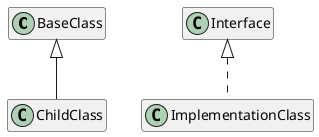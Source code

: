 @startuml
'https://plantuml.com/sequence-diagram

skinparam linetype ortho

BaseClass <|-- ChildClass
Interface <|.- ImplementationClass

hide empty members

@enduml